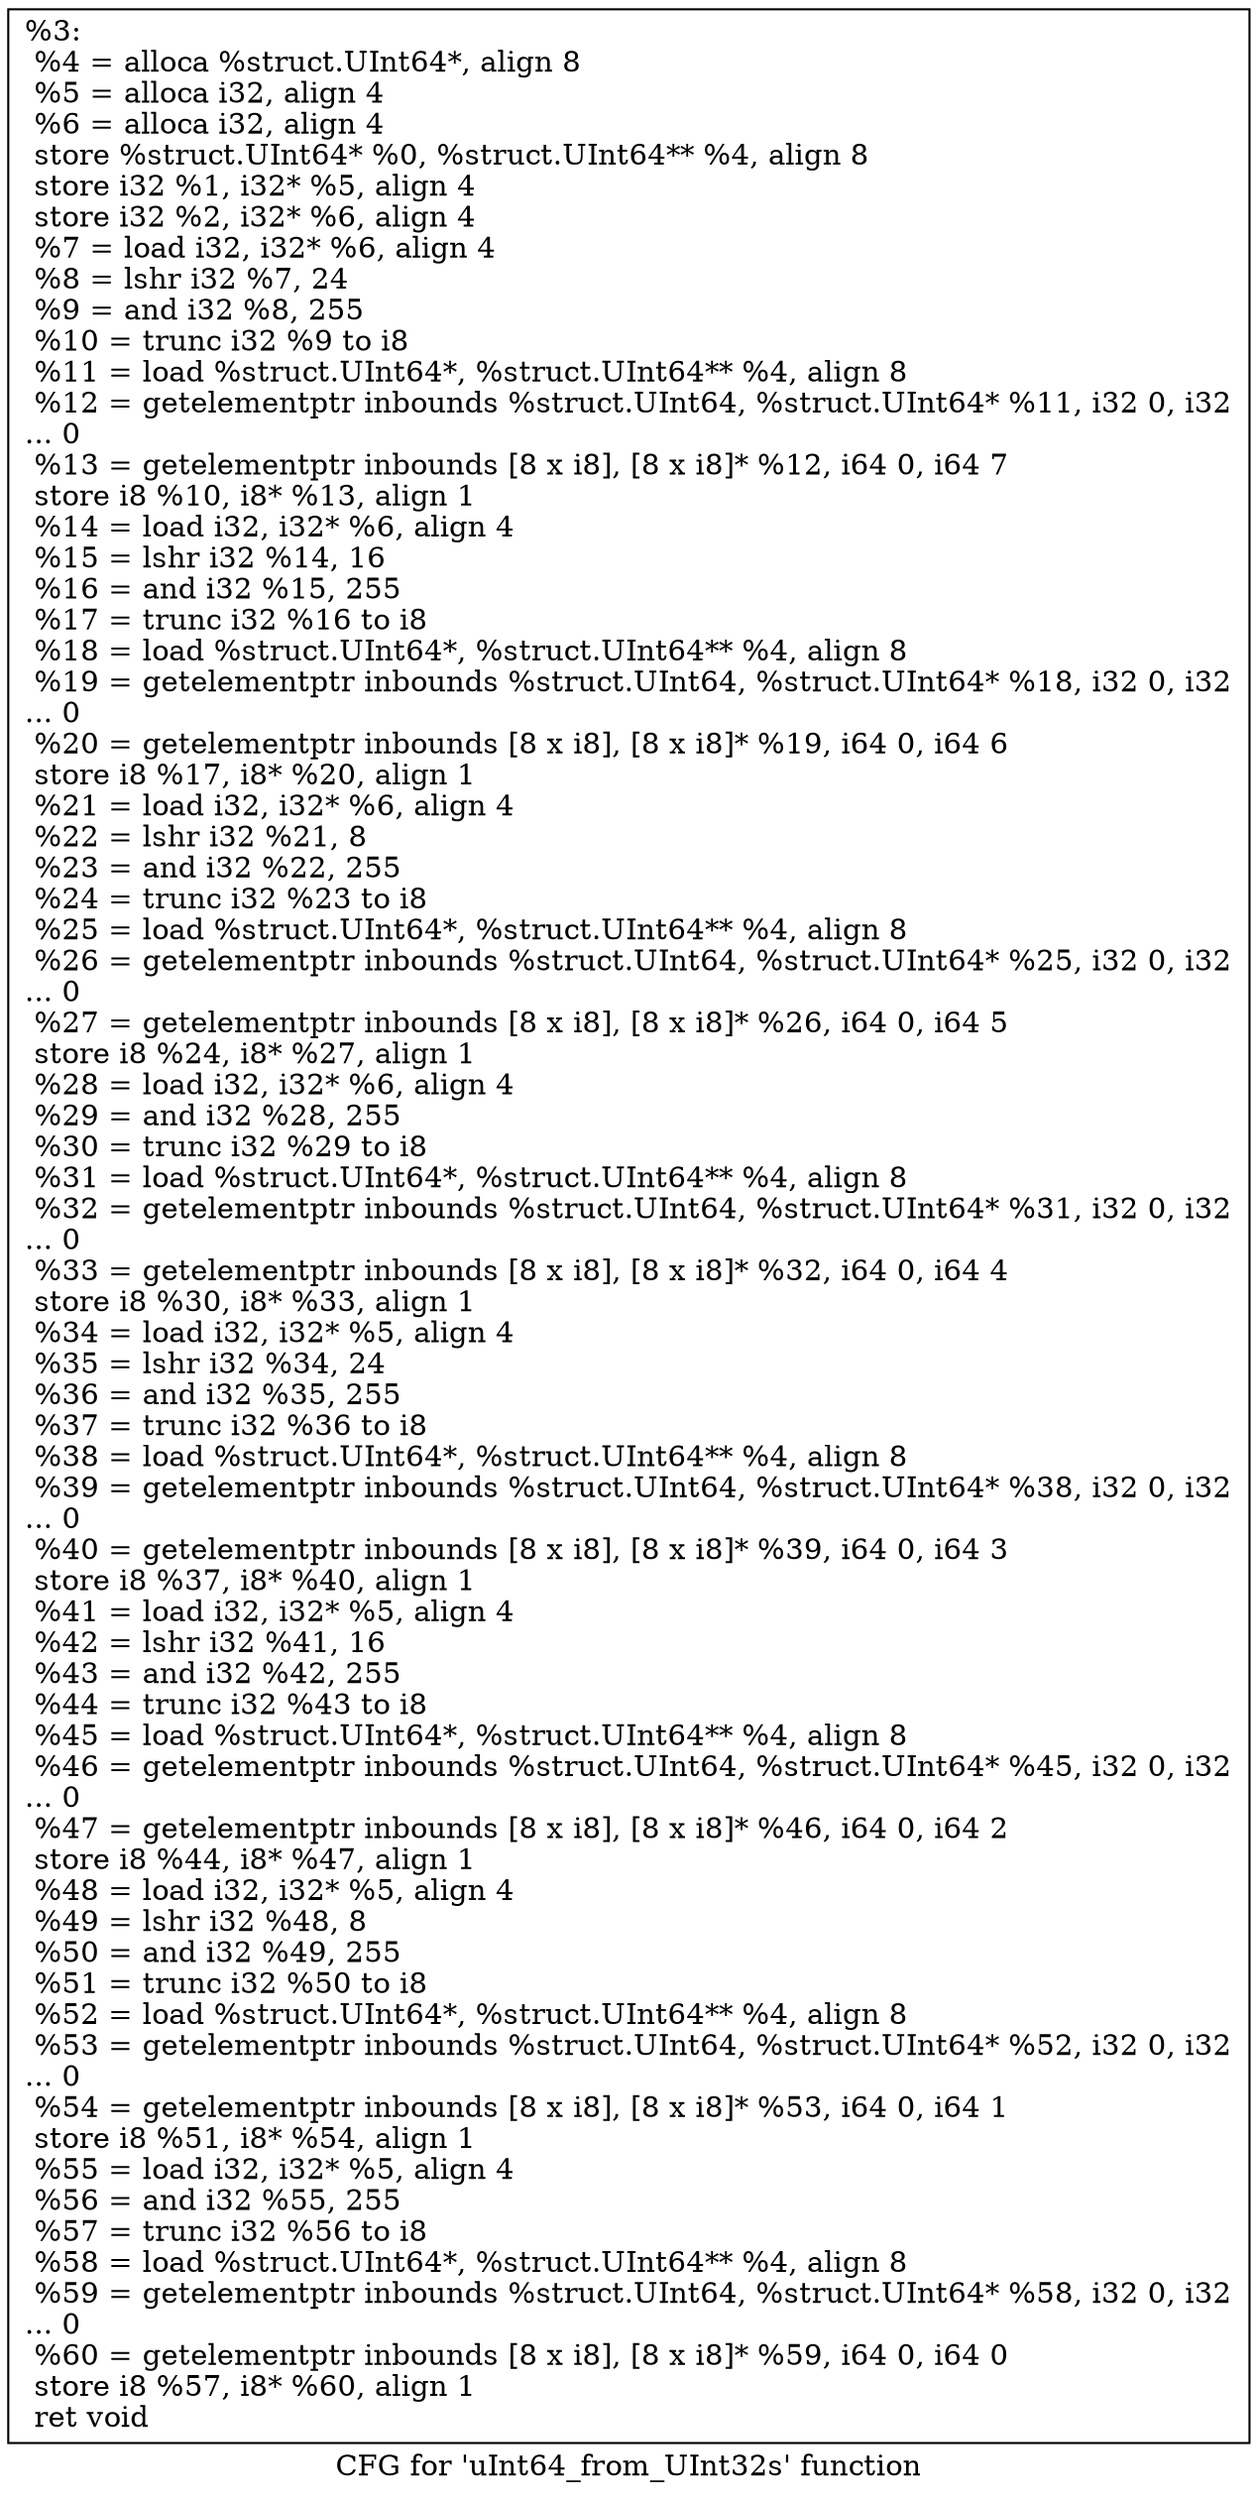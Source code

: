 digraph "CFG for 'uInt64_from_UInt32s' function" {
	label="CFG for 'uInt64_from_UInt32s' function";

	Node0xd78060 [shape=record,label="{%3:\l  %4 = alloca %struct.UInt64*, align 8\l  %5 = alloca i32, align 4\l  %6 = alloca i32, align 4\l  store %struct.UInt64* %0, %struct.UInt64** %4, align 8\l  store i32 %1, i32* %5, align 4\l  store i32 %2, i32* %6, align 4\l  %7 = load i32, i32* %6, align 4\l  %8 = lshr i32 %7, 24\l  %9 = and i32 %8, 255\l  %10 = trunc i32 %9 to i8\l  %11 = load %struct.UInt64*, %struct.UInt64** %4, align 8\l  %12 = getelementptr inbounds %struct.UInt64, %struct.UInt64* %11, i32 0, i32\l... 0\l  %13 = getelementptr inbounds [8 x i8], [8 x i8]* %12, i64 0, i64 7\l  store i8 %10, i8* %13, align 1\l  %14 = load i32, i32* %6, align 4\l  %15 = lshr i32 %14, 16\l  %16 = and i32 %15, 255\l  %17 = trunc i32 %16 to i8\l  %18 = load %struct.UInt64*, %struct.UInt64** %4, align 8\l  %19 = getelementptr inbounds %struct.UInt64, %struct.UInt64* %18, i32 0, i32\l... 0\l  %20 = getelementptr inbounds [8 x i8], [8 x i8]* %19, i64 0, i64 6\l  store i8 %17, i8* %20, align 1\l  %21 = load i32, i32* %6, align 4\l  %22 = lshr i32 %21, 8\l  %23 = and i32 %22, 255\l  %24 = trunc i32 %23 to i8\l  %25 = load %struct.UInt64*, %struct.UInt64** %4, align 8\l  %26 = getelementptr inbounds %struct.UInt64, %struct.UInt64* %25, i32 0, i32\l... 0\l  %27 = getelementptr inbounds [8 x i8], [8 x i8]* %26, i64 0, i64 5\l  store i8 %24, i8* %27, align 1\l  %28 = load i32, i32* %6, align 4\l  %29 = and i32 %28, 255\l  %30 = trunc i32 %29 to i8\l  %31 = load %struct.UInt64*, %struct.UInt64** %4, align 8\l  %32 = getelementptr inbounds %struct.UInt64, %struct.UInt64* %31, i32 0, i32\l... 0\l  %33 = getelementptr inbounds [8 x i8], [8 x i8]* %32, i64 0, i64 4\l  store i8 %30, i8* %33, align 1\l  %34 = load i32, i32* %5, align 4\l  %35 = lshr i32 %34, 24\l  %36 = and i32 %35, 255\l  %37 = trunc i32 %36 to i8\l  %38 = load %struct.UInt64*, %struct.UInt64** %4, align 8\l  %39 = getelementptr inbounds %struct.UInt64, %struct.UInt64* %38, i32 0, i32\l... 0\l  %40 = getelementptr inbounds [8 x i8], [8 x i8]* %39, i64 0, i64 3\l  store i8 %37, i8* %40, align 1\l  %41 = load i32, i32* %5, align 4\l  %42 = lshr i32 %41, 16\l  %43 = and i32 %42, 255\l  %44 = trunc i32 %43 to i8\l  %45 = load %struct.UInt64*, %struct.UInt64** %4, align 8\l  %46 = getelementptr inbounds %struct.UInt64, %struct.UInt64* %45, i32 0, i32\l... 0\l  %47 = getelementptr inbounds [8 x i8], [8 x i8]* %46, i64 0, i64 2\l  store i8 %44, i8* %47, align 1\l  %48 = load i32, i32* %5, align 4\l  %49 = lshr i32 %48, 8\l  %50 = and i32 %49, 255\l  %51 = trunc i32 %50 to i8\l  %52 = load %struct.UInt64*, %struct.UInt64** %4, align 8\l  %53 = getelementptr inbounds %struct.UInt64, %struct.UInt64* %52, i32 0, i32\l... 0\l  %54 = getelementptr inbounds [8 x i8], [8 x i8]* %53, i64 0, i64 1\l  store i8 %51, i8* %54, align 1\l  %55 = load i32, i32* %5, align 4\l  %56 = and i32 %55, 255\l  %57 = trunc i32 %56 to i8\l  %58 = load %struct.UInt64*, %struct.UInt64** %4, align 8\l  %59 = getelementptr inbounds %struct.UInt64, %struct.UInt64* %58, i32 0, i32\l... 0\l  %60 = getelementptr inbounds [8 x i8], [8 x i8]* %59, i64 0, i64 0\l  store i8 %57, i8* %60, align 1\l  ret void\l}"];
}
